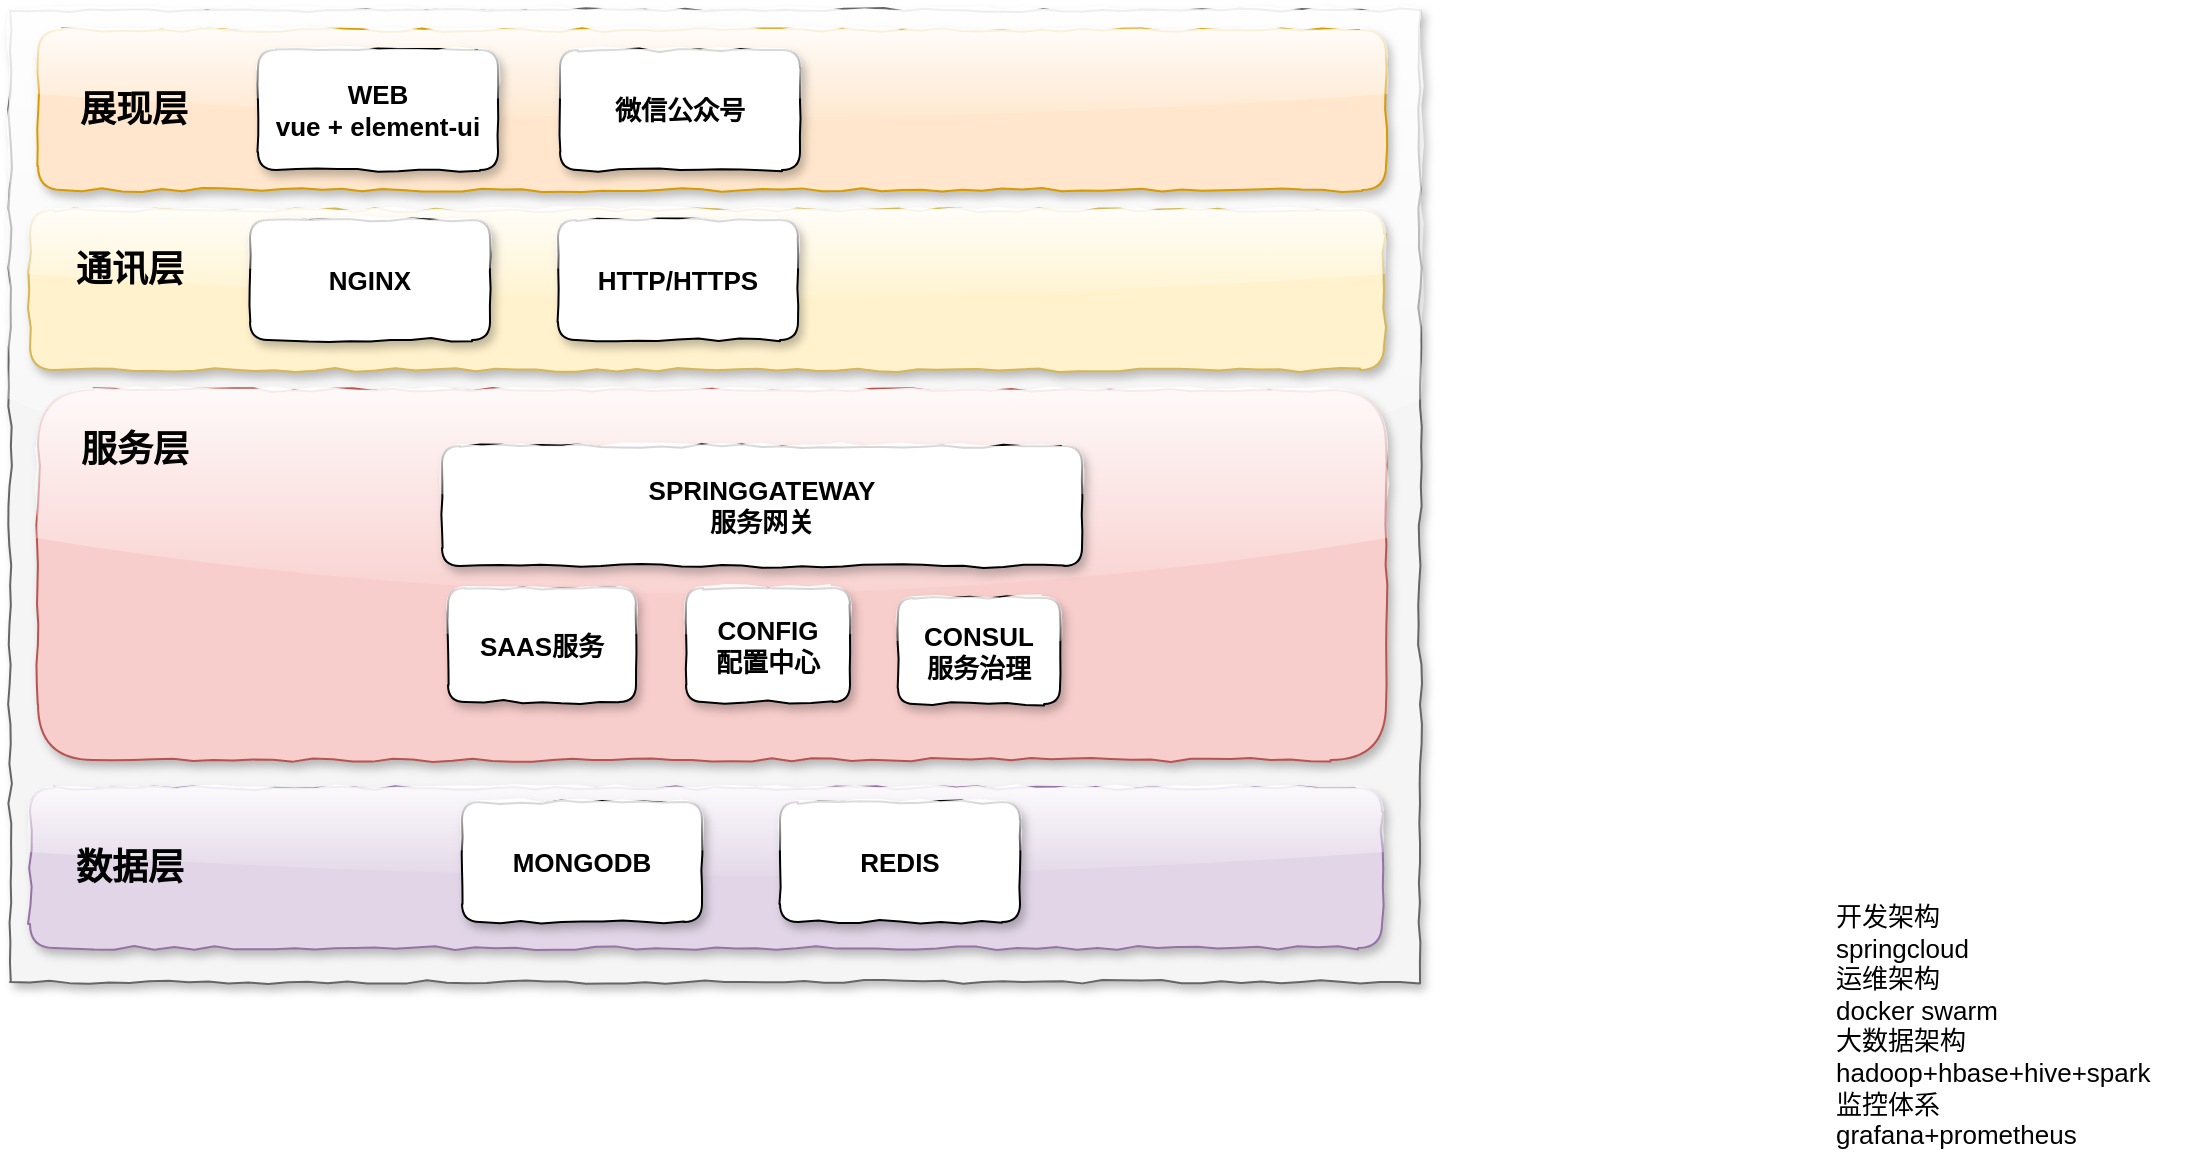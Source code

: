 <mxfile version="16.5.6" type="github">
  <diagram id="tEm1or9J5rmpAkqg5-Qc" name="Page-1">
    <mxGraphModel dx="1382" dy="772" grid="0" gridSize="10" guides="1" tooltips="1" connect="1" arrows="1" fold="1" page="1" pageScale="1" pageWidth="827" pageHeight="1169" math="0" shadow="0">
      <root>
        <mxCell id="0" />
        <mxCell id="1" parent="0" />
        <mxCell id="A2ALVThhQ3q4sL_E1vpr-39" value="" style="rounded=0;whiteSpace=wrap;html=1;fontSize=15;fillColor=#f5f5f5;strokeColor=#666666;shadow=1;glass=1;comic=1;fontColor=#333333;" parent="1" vertex="1">
          <mxGeometry x="16" y="136" width="705" height="486" as="geometry" />
        </mxCell>
        <mxCell id="A2ALVThhQ3q4sL_E1vpr-2" value="" style="rounded=1;whiteSpace=wrap;html=1;fillColor=#ffe6cc;strokeColor=#d79b00;comic=1;shadow=1;glass=1;" parent="1" vertex="1">
          <mxGeometry x="30" y="146" width="674" height="80" as="geometry" />
        </mxCell>
        <mxCell id="A2ALVThhQ3q4sL_E1vpr-3" value="WEB&lt;br style=&quot;font-size: 13px;&quot;&gt;vue + element-ui&lt;br style=&quot;font-size: 13px;&quot;&gt;" style="rounded=1;whiteSpace=wrap;html=1;shadow=1;glass=1;comic=1;fontSize=13;fontStyle=1" parent="1" vertex="1">
          <mxGeometry x="140" y="156" width="120" height="60" as="geometry" />
        </mxCell>
        <mxCell id="A2ALVThhQ3q4sL_E1vpr-5" value="微信公众号" style="rounded=1;whiteSpace=wrap;html=1;comic=1;shadow=1;glass=1;fontSize=13;fontStyle=1" parent="1" vertex="1">
          <mxGeometry x="291" y="156" width="120" height="60" as="geometry" />
        </mxCell>
        <mxCell id="A2ALVThhQ3q4sL_E1vpr-7" value="" style="rounded=1;whiteSpace=wrap;html=1;fillColor=#fff2cc;strokeColor=#d6b656;shadow=1;glass=1;comic=1;" parent="1" vertex="1">
          <mxGeometry x="26" y="236" width="677" height="80" as="geometry" />
        </mxCell>
        <mxCell id="A2ALVThhQ3q4sL_E1vpr-8" value="HTTP/HTTPS&lt;br style=&quot;font-size: 13px;&quot;&gt;" style="rounded=1;whiteSpace=wrap;html=1;comic=1;shadow=1;glass=1;fontSize=13;fontStyle=1" parent="1" vertex="1">
          <mxGeometry x="290" y="241" width="120" height="60" as="geometry" />
        </mxCell>
        <mxCell id="A2ALVThhQ3q4sL_E1vpr-12" value="展现层" style="text;html=1;strokeColor=none;fillColor=none;align=center;verticalAlign=middle;whiteSpace=wrap;rounded=0;fontSize=18;fontStyle=1" parent="1" vertex="1">
          <mxGeometry x="50" y="176" width="56" height="20" as="geometry" />
        </mxCell>
        <mxCell id="A2ALVThhQ3q4sL_E1vpr-13" value="通讯层" style="text;html=1;strokeColor=none;fillColor=none;align=center;verticalAlign=middle;whiteSpace=wrap;rounded=0;fontSize=18;fontStyle=1" parent="1" vertex="1">
          <mxGeometry x="46" y="256" width="60" height="20" as="geometry" />
        </mxCell>
        <mxCell id="A2ALVThhQ3q4sL_E1vpr-15" value="" style="rounded=1;whiteSpace=wrap;html=1;fillColor=#f8cecc;strokeColor=#b85450;shadow=1;comic=1;glass=1;" parent="1" vertex="1">
          <mxGeometry x="30" y="326" width="674" height="185" as="geometry" />
        </mxCell>
        <mxCell id="A2ALVThhQ3q4sL_E1vpr-16" value="SPRINGGATEWAY&lt;br style=&quot;font-size: 13px;&quot;&gt;服务网关" style="rounded=1;whiteSpace=wrap;html=1;comic=1;shadow=1;glass=1;fontSize=13;fontStyle=1" parent="1" vertex="1">
          <mxGeometry x="232" y="354" width="320" height="60" as="geometry" />
        </mxCell>
        <mxCell id="A2ALVThhQ3q4sL_E1vpr-20" value="服务层" style="text;html=1;strokeColor=none;fillColor=none;align=center;verticalAlign=middle;whiteSpace=wrap;rounded=0;fontSize=18;fontStyle=1" parent="1" vertex="1">
          <mxGeometry x="50" y="346" width="57" height="20" as="geometry" />
        </mxCell>
        <mxCell id="A2ALVThhQ3q4sL_E1vpr-30" value="" style="rounded=1;whiteSpace=wrap;html=1;fillColor=#e1d5e7;strokeColor=#9673a6;shadow=1;glass=1;comic=1;" parent="1" vertex="1">
          <mxGeometry x="26" y="525" width="676" height="80" as="geometry" />
        </mxCell>
        <mxCell id="A2ALVThhQ3q4sL_E1vpr-32" value="MONGODB" style="rounded=1;whiteSpace=wrap;html=1;shadow=1;comic=1;glass=1;fontSize=13;fontStyle=1" parent="1" vertex="1">
          <mxGeometry x="242" y="532" width="120" height="60" as="geometry" />
        </mxCell>
        <mxCell id="A2ALVThhQ3q4sL_E1vpr-35" value="数据层" style="text;html=1;strokeColor=none;fillColor=none;align=center;verticalAlign=middle;whiteSpace=wrap;rounded=0;fontSize=18;fontStyle=1" parent="1" vertex="1">
          <mxGeometry x="46" y="555" width="60" height="20" as="geometry" />
        </mxCell>
        <mxCell id="A2ALVThhQ3q4sL_E1vpr-17" value="CONSUL&lt;br style=&quot;font-size: 13px;&quot;&gt;服务治理" style="rounded=1;whiteSpace=wrap;html=1;comic=1;shadow=1;glass=1;fontSize=13;fontStyle=1" parent="1" vertex="1">
          <mxGeometry x="460" y="430" width="81" height="53" as="geometry" />
        </mxCell>
        <mxCell id="hyMtcfNfDxj9DRvsbc5Z-5" value="CONFIG&lt;br style=&quot;font-size: 13px;&quot;&gt;配置中心&lt;br style=&quot;font-size: 13px;&quot;&gt;" style="rounded=1;whiteSpace=wrap;html=1;comic=1;shadow=1;glass=1;fontSize=13;fontStyle=1" parent="1" vertex="1">
          <mxGeometry x="354" y="425" width="82" height="57" as="geometry" />
        </mxCell>
        <mxCell id="hyMtcfNfDxj9DRvsbc5Z-8" value="NGINX&lt;br style=&quot;font-size: 13px;&quot;&gt;" style="rounded=1;whiteSpace=wrap;html=1;comic=1;shadow=1;glass=1;fontSize=13;fontStyle=1" parent="1" vertex="1">
          <mxGeometry x="136" y="241" width="120" height="60" as="geometry" />
        </mxCell>
        <mxCell id="A2ALVThhQ3q4sL_E1vpr-22" value="SAAS服务" style="rounded=1;whiteSpace=wrap;html=1;comic=1;shadow=1;glass=1;fontSize=13;fontStyle=1" parent="1" vertex="1">
          <mxGeometry x="235" y="425" width="94" height="57" as="geometry" />
        </mxCell>
        <mxCell id="yhH2DUNo-yTEcBtsteYH-17" value="开发架构&#xa;springcloud&#xa;运维架构&#xa;docker swarm&#xa;大数据架构&#xa;hadoop+hbase+hive+spark&#xa;监控体系&#xa;grafana+prometheus" style="text;whiteSpace=wrap;html=1;fontSize=13;" parent="1" vertex="1">
          <mxGeometry x="927" y="575" width="177" height="142" as="geometry" />
        </mxCell>
        <mxCell id="RZ8fS1RHTA0r417xA3Hv-1" value="REDIS" style="rounded=1;whiteSpace=wrap;html=1;shadow=1;comic=1;glass=1;fontSize=13;fontStyle=1" vertex="1" parent="1">
          <mxGeometry x="401" y="532" width="120" height="60" as="geometry" />
        </mxCell>
      </root>
    </mxGraphModel>
  </diagram>
</mxfile>
